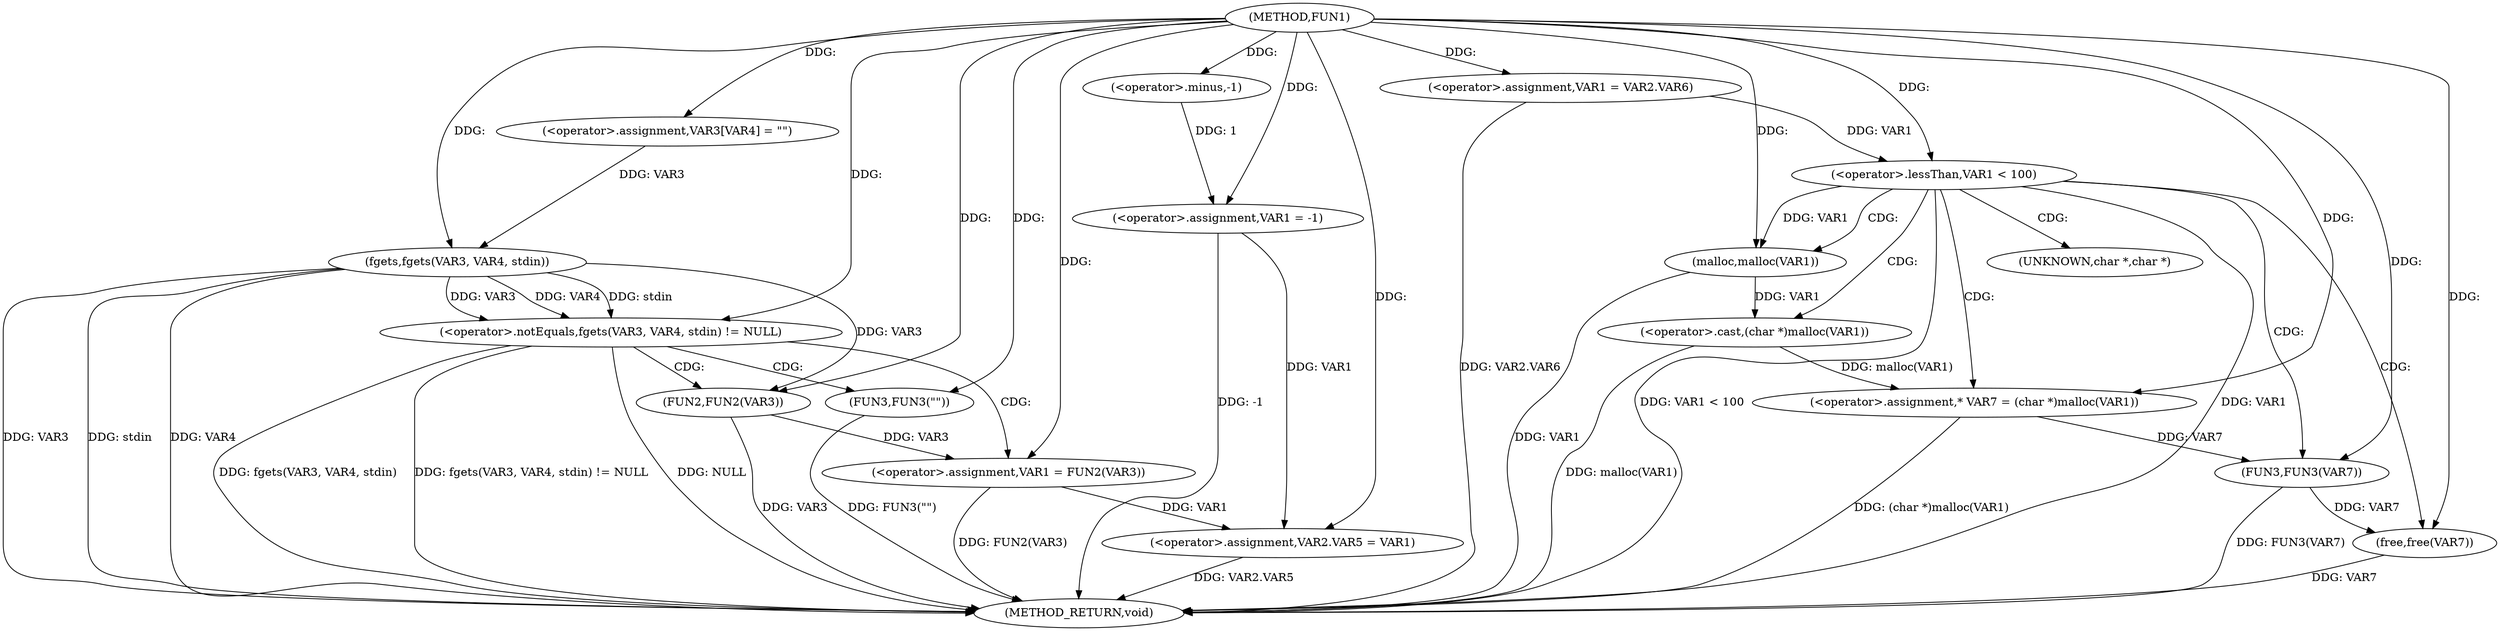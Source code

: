 digraph FUN1 {  
"1000100" [label = "(METHOD,FUN1)" ]
"1000157" [label = "(METHOD_RETURN,void)" ]
"1000104" [label = "(<operator>.assignment,VAR1 = -1)" ]
"1000106" [label = "(<operator>.minus,-1)" ]
"1000110" [label = "(<operator>.assignment,VAR3[VAR4] = \"\")" ]
"1000114" [label = "(<operator>.notEquals,fgets(VAR3, VAR4, stdin) != NULL)" ]
"1000115" [label = "(fgets,fgets(VAR3, VAR4, stdin))" ]
"1000121" [label = "(<operator>.assignment,VAR1 = FUN2(VAR3))" ]
"1000123" [label = "(FUN2,FUN2(VAR3))" ]
"1000127" [label = "(FUN3,FUN3(\"\"))" ]
"1000129" [label = "(<operator>.assignment,VAR2.VAR5 = VAR1)" ]
"1000136" [label = "(<operator>.assignment,VAR1 = VAR2.VAR6)" ]
"1000142" [label = "(<operator>.lessThan,VAR1 < 100)" ]
"1000147" [label = "(<operator>.assignment,* VAR7 = (char *)malloc(VAR1))" ]
"1000149" [label = "(<operator>.cast,(char *)malloc(VAR1))" ]
"1000151" [label = "(malloc,malloc(VAR1))" ]
"1000153" [label = "(FUN3,FUN3(VAR7))" ]
"1000155" [label = "(free,free(VAR7))" ]
"1000150" [label = "(UNKNOWN,char *,char *)" ]
  "1000115" -> "1000157"  [ label = "DDG: VAR4"] 
  "1000129" -> "1000157"  [ label = "DDG: VAR2.VAR5"] 
  "1000142" -> "1000157"  [ label = "DDG: VAR1 < 100"] 
  "1000149" -> "1000157"  [ label = "DDG: malloc(VAR1)"] 
  "1000114" -> "1000157"  [ label = "DDG: fgets(VAR3, VAR4, stdin) != NULL"] 
  "1000121" -> "1000157"  [ label = "DDG: FUN2(VAR3)"] 
  "1000151" -> "1000157"  [ label = "DDG: VAR1"] 
  "1000147" -> "1000157"  [ label = "DDG: (char *)malloc(VAR1)"] 
  "1000115" -> "1000157"  [ label = "DDG: stdin"] 
  "1000114" -> "1000157"  [ label = "DDG: NULL"] 
  "1000104" -> "1000157"  [ label = "DDG: -1"] 
  "1000123" -> "1000157"  [ label = "DDG: VAR3"] 
  "1000114" -> "1000157"  [ label = "DDG: fgets(VAR3, VAR4, stdin)"] 
  "1000127" -> "1000157"  [ label = "DDG: FUN3(\"\")"] 
  "1000153" -> "1000157"  [ label = "DDG: FUN3(VAR7)"] 
  "1000142" -> "1000157"  [ label = "DDG: VAR1"] 
  "1000155" -> "1000157"  [ label = "DDG: VAR7"] 
  "1000136" -> "1000157"  [ label = "DDG: VAR2.VAR6"] 
  "1000115" -> "1000157"  [ label = "DDG: VAR3"] 
  "1000106" -> "1000104"  [ label = "DDG: 1"] 
  "1000100" -> "1000104"  [ label = "DDG: "] 
  "1000100" -> "1000106"  [ label = "DDG: "] 
  "1000100" -> "1000110"  [ label = "DDG: "] 
  "1000115" -> "1000114"  [ label = "DDG: VAR3"] 
  "1000115" -> "1000114"  [ label = "DDG: VAR4"] 
  "1000115" -> "1000114"  [ label = "DDG: stdin"] 
  "1000110" -> "1000115"  [ label = "DDG: VAR3"] 
  "1000100" -> "1000115"  [ label = "DDG: "] 
  "1000100" -> "1000114"  [ label = "DDG: "] 
  "1000123" -> "1000121"  [ label = "DDG: VAR3"] 
  "1000100" -> "1000121"  [ label = "DDG: "] 
  "1000115" -> "1000123"  [ label = "DDG: VAR3"] 
  "1000100" -> "1000123"  [ label = "DDG: "] 
  "1000100" -> "1000127"  [ label = "DDG: "] 
  "1000104" -> "1000129"  [ label = "DDG: VAR1"] 
  "1000121" -> "1000129"  [ label = "DDG: VAR1"] 
  "1000100" -> "1000129"  [ label = "DDG: "] 
  "1000100" -> "1000136"  [ label = "DDG: "] 
  "1000136" -> "1000142"  [ label = "DDG: VAR1"] 
  "1000100" -> "1000142"  [ label = "DDG: "] 
  "1000149" -> "1000147"  [ label = "DDG: malloc(VAR1)"] 
  "1000100" -> "1000147"  [ label = "DDG: "] 
  "1000151" -> "1000149"  [ label = "DDG: VAR1"] 
  "1000142" -> "1000151"  [ label = "DDG: VAR1"] 
  "1000100" -> "1000151"  [ label = "DDG: "] 
  "1000147" -> "1000153"  [ label = "DDG: VAR7"] 
  "1000100" -> "1000153"  [ label = "DDG: "] 
  "1000153" -> "1000155"  [ label = "DDG: VAR7"] 
  "1000100" -> "1000155"  [ label = "DDG: "] 
  "1000114" -> "1000121"  [ label = "CDG: "] 
  "1000114" -> "1000123"  [ label = "CDG: "] 
  "1000114" -> "1000127"  [ label = "CDG: "] 
  "1000142" -> "1000155"  [ label = "CDG: "] 
  "1000142" -> "1000147"  [ label = "CDG: "] 
  "1000142" -> "1000151"  [ label = "CDG: "] 
  "1000142" -> "1000153"  [ label = "CDG: "] 
  "1000142" -> "1000150"  [ label = "CDG: "] 
  "1000142" -> "1000149"  [ label = "CDG: "] 
}
